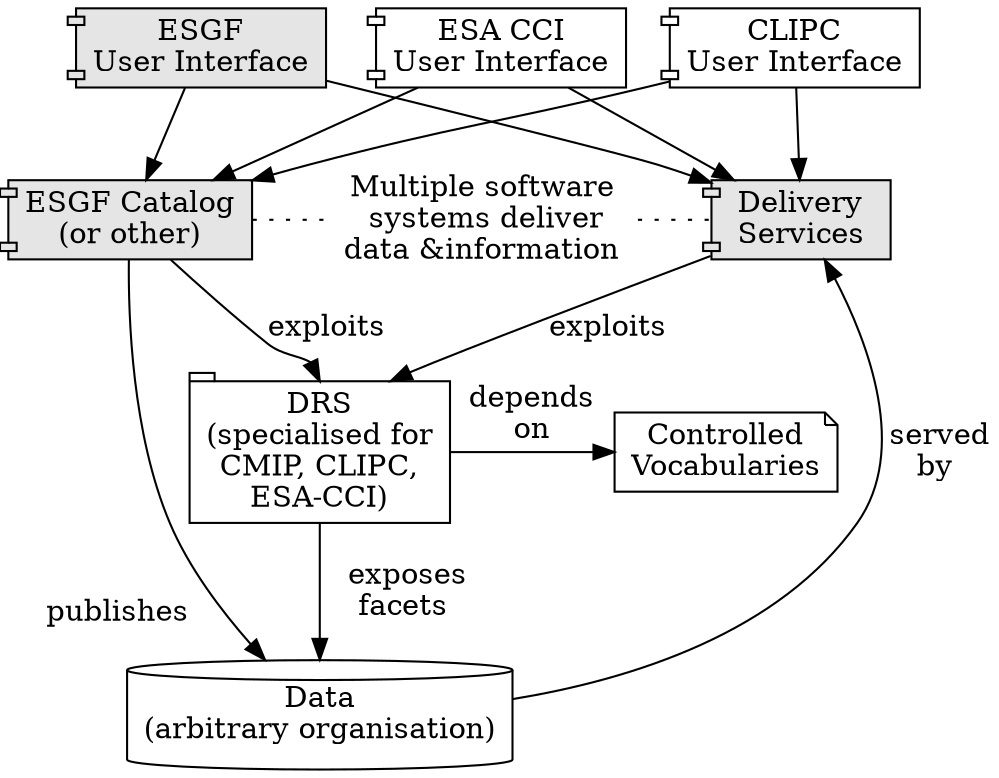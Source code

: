 digraph {
node [shape=component width=1.2]

eui -> esgf
clipcui -> esgf
cciui -> esgf
esgf -> drs:n [label="exploits"]
drs -> data [label="   exposes  \nfacets"]
esgf -> data [headlabel="publishes        \n  "]
drs -> cv [label="depends\non"]
esgf -> anote [dir=none style=dotted]
anote -> other [dir=none style=dotted]
eui -> other

clipcui -> other
cciui -> other
other -> drs:ne [label="exploits"]
data -> other [label=" served\nby"]
{esgf,anote,other;rank=same}

cv [label="Controlled\nVocabularies" shape=note]
data [label="Data\n(arbitrary organisation)" shape=cylinder]
drs [label="DRS\n(specialised for\nCMIP, CLIPC,\nESA-CCI)" shape=tab]
eui [label="ESGF\nUser Interface" style=filled fillcolor=grey90]
clipcui [label="CLIPC\nUser Interface" ]
cciui [label="ESA CCI\nUser Interface"]
esgf [label="ESGF Catalog\n(or other)" style=filled fillcolor=grey90]
anote [shape=none, label="Multiple software\n systems deliver\ndata &\information"]
other [label="Delivery\nServices" style=filled fillcolor=grey90]

#layout
anote -> drs [style=invis]
{rank=same;drs,cv}
#cv -> data [style=invis]

}
